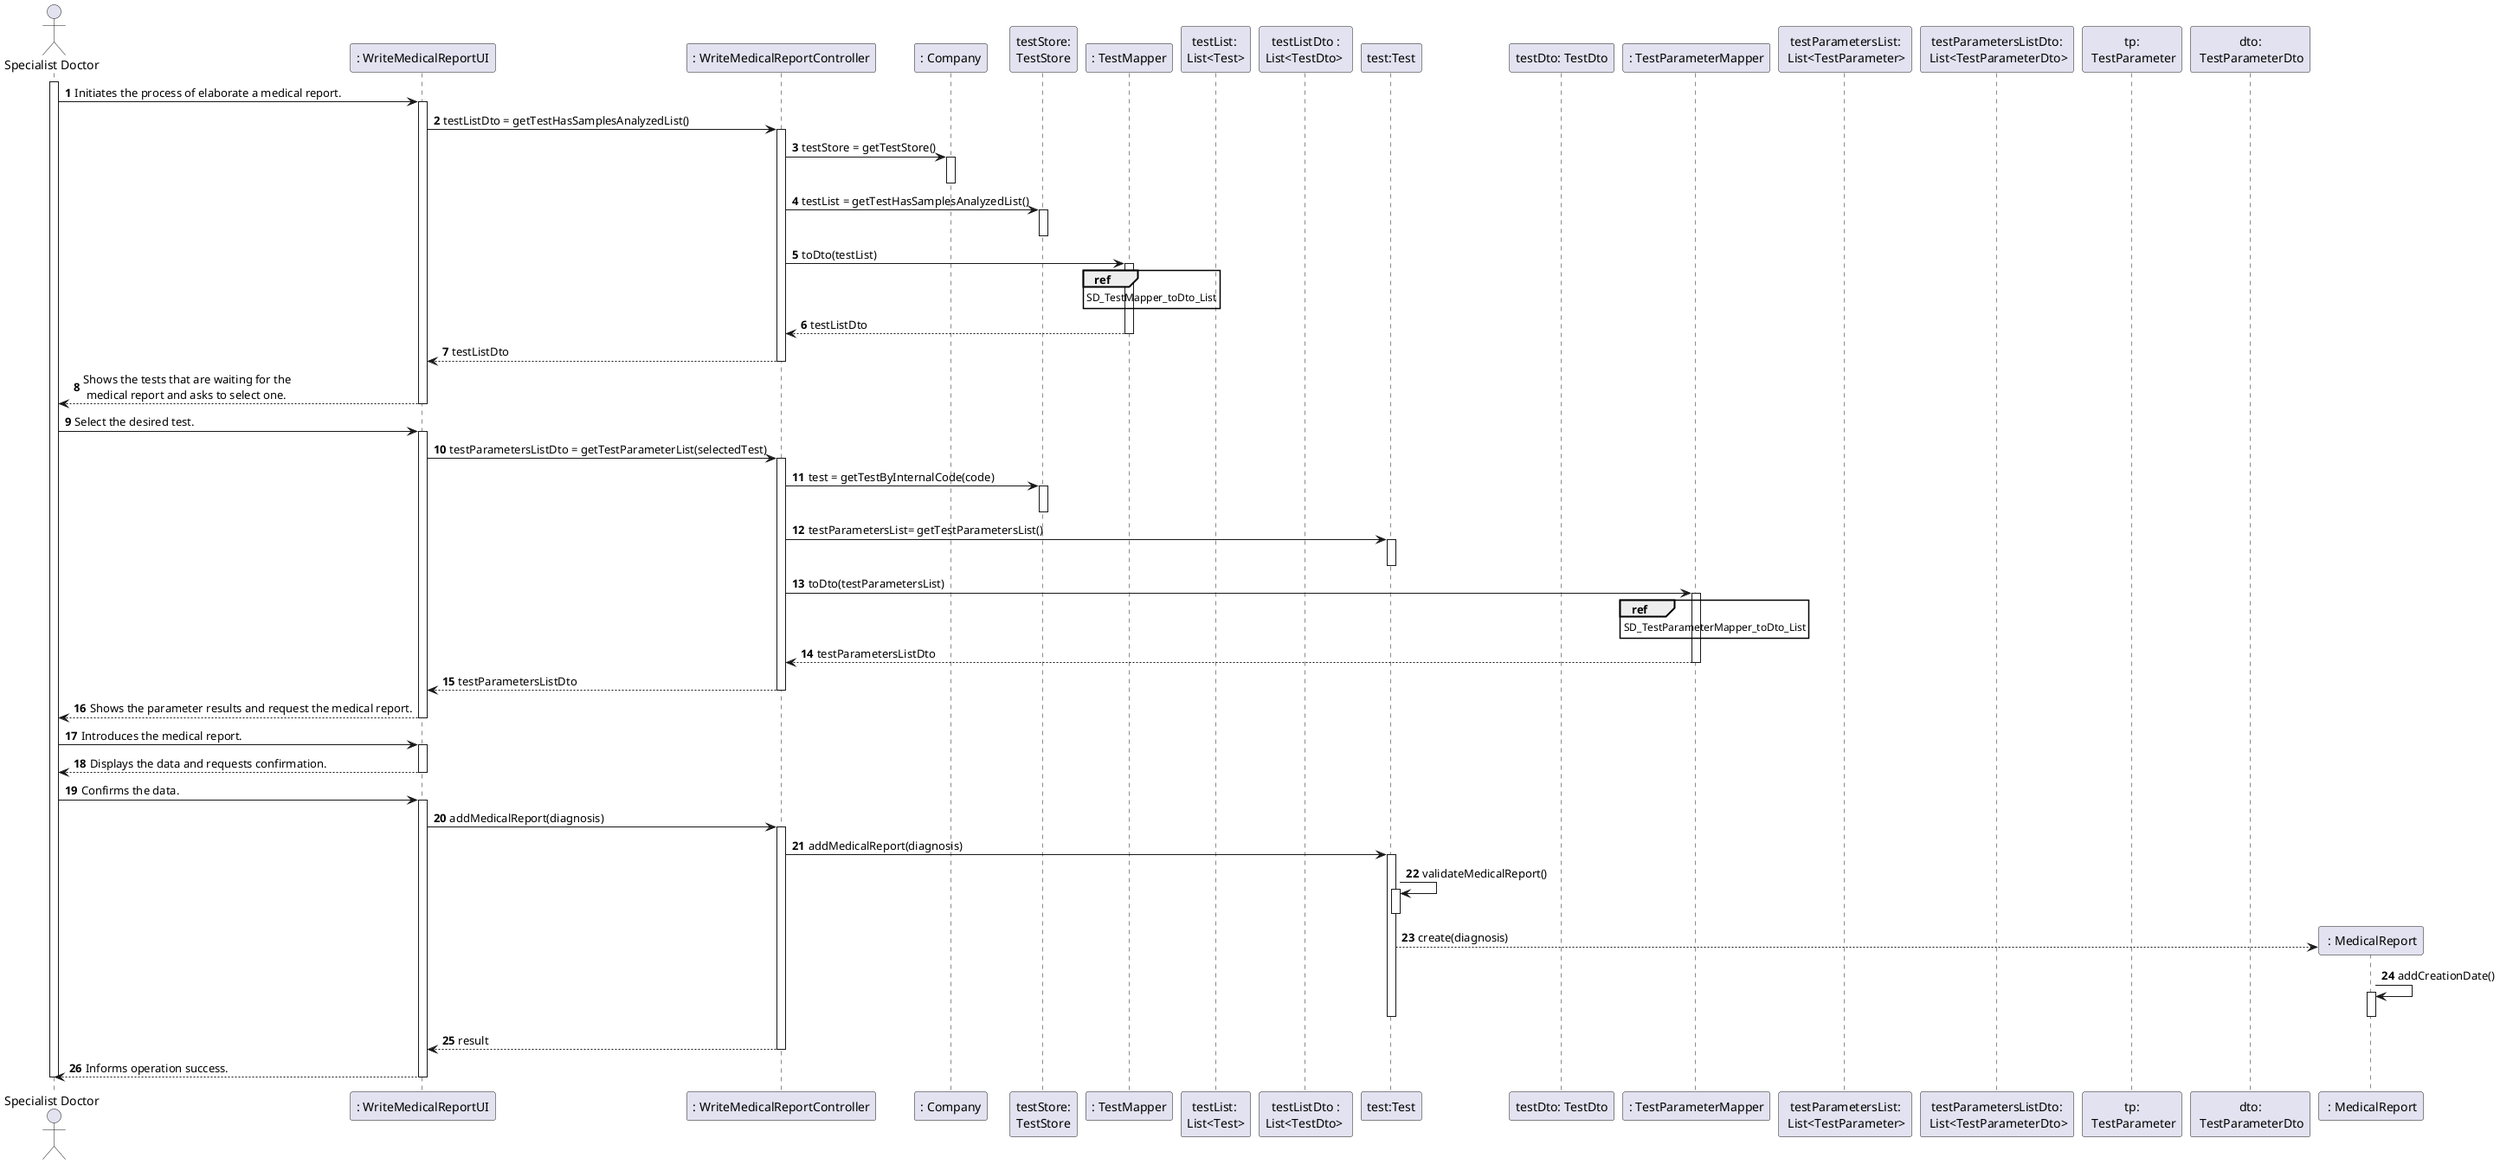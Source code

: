 @startuml
autonumber
'hide footbox
actor "Specialist Doctor" as Doctor

participant ": WriteMedicalReportUI" as UI
participant ": WriteMedicalReportController" as CTRL
participant ": Company" as Comp
participant "testStore:\nTestStore" as TS
participant ": TestMapper" as tMAPPER
participant "testList: \nList<Test>" as List
participant "testListDto :\nList<TestDto> " as TDto
participant "test:Test" as TEST
participant "testDto: TestDto" as TestDtoc
participant ": TestParameterMapper" as tpMAPPER
participant "testParametersList:\n List<TestParameter>" as lTP
participant "testParametersListDto:\n List<TestParameterDto>" as lTPDto
participant "tp:\n TestParameter" as TP
participant "dto:\n TestParameterDto" as TPDto
participant " : MedicalReport" as REPORT

activate Doctor
Doctor -> UI : Initiates the process of elaborate a medical report.
activate UI
UI -> CTRL : testListDto = getTestHasSamplesAnalyzedList()
activate CTRL
CTRL -> Comp : testStore = getTestStore()
activate Comp
deactivate Comp
CTRL -> TS : testList = getTestHasSamplesAnalyzedList()
activate TS
deactivate TS
CTRL -> tMAPPER : toDto(testList)
activate tMAPPER
ref over tMAPPER
SD_TestMapper_toDto_List
end ref
tMAPPER --> CTRL : testListDto
deactivate tMAPPER
CTRL --> UI : testListDto
deactivate CTRL
UI --> Doctor : Shows the tests that are waiting for the \n medical report and asks to select one.
deactivate UI

Doctor -> UI :  Select the desired test.
activate UI
UI -> CTRL : testParametersListDto = getTestParameterList(selectedTest)
activate CTRL
CTRL -> TS : test = getTestByInternalCode(code)
activate TS
deactivate TS
CTRL -> TEST : testParametersList= getTestParametersList()
activate TEST
deactivate TEST
CTRL -> tpMAPPER : toDto(testParametersList)
activate tpMAPPER
ref over tpMAPPER
SD_TestParameterMapper_toDto_List
end ref
tpMAPPER --> CTRL : testParametersListDto
deactivate tpMAPPER
CTRL --> UI : testParametersListDto
deactivate CTRL
UI --> Doctor : Shows the parameter results and request the medical report.
deactivate UI

Doctor-> UI : Introduces the medical report.
activate UI

UI --> Doctor : Displays the data and requests confirmation.
deactivate UI

Doctor-> UI : Confirms the data.
activate UI
UI -> CTRL: addMedicalReport(diagnosis)
activate CTRL
CTRL -> TEST : addMedicalReport(diagnosis)
activate TEST
TEST -> TEST : validateMedicalReport()
activate TEST
deactivate TEST
TEST --> REPORT** : create(diagnosis)
REPORT -> REPORT : addCreationDate()
activate REPORT
deactivate REPORT
deactivate TEST
CTRL --> UI : result
deactivate CTRL
UI --> Doctor : Informs operation success.
deactivate UI

deactivate Doctor



@enduml